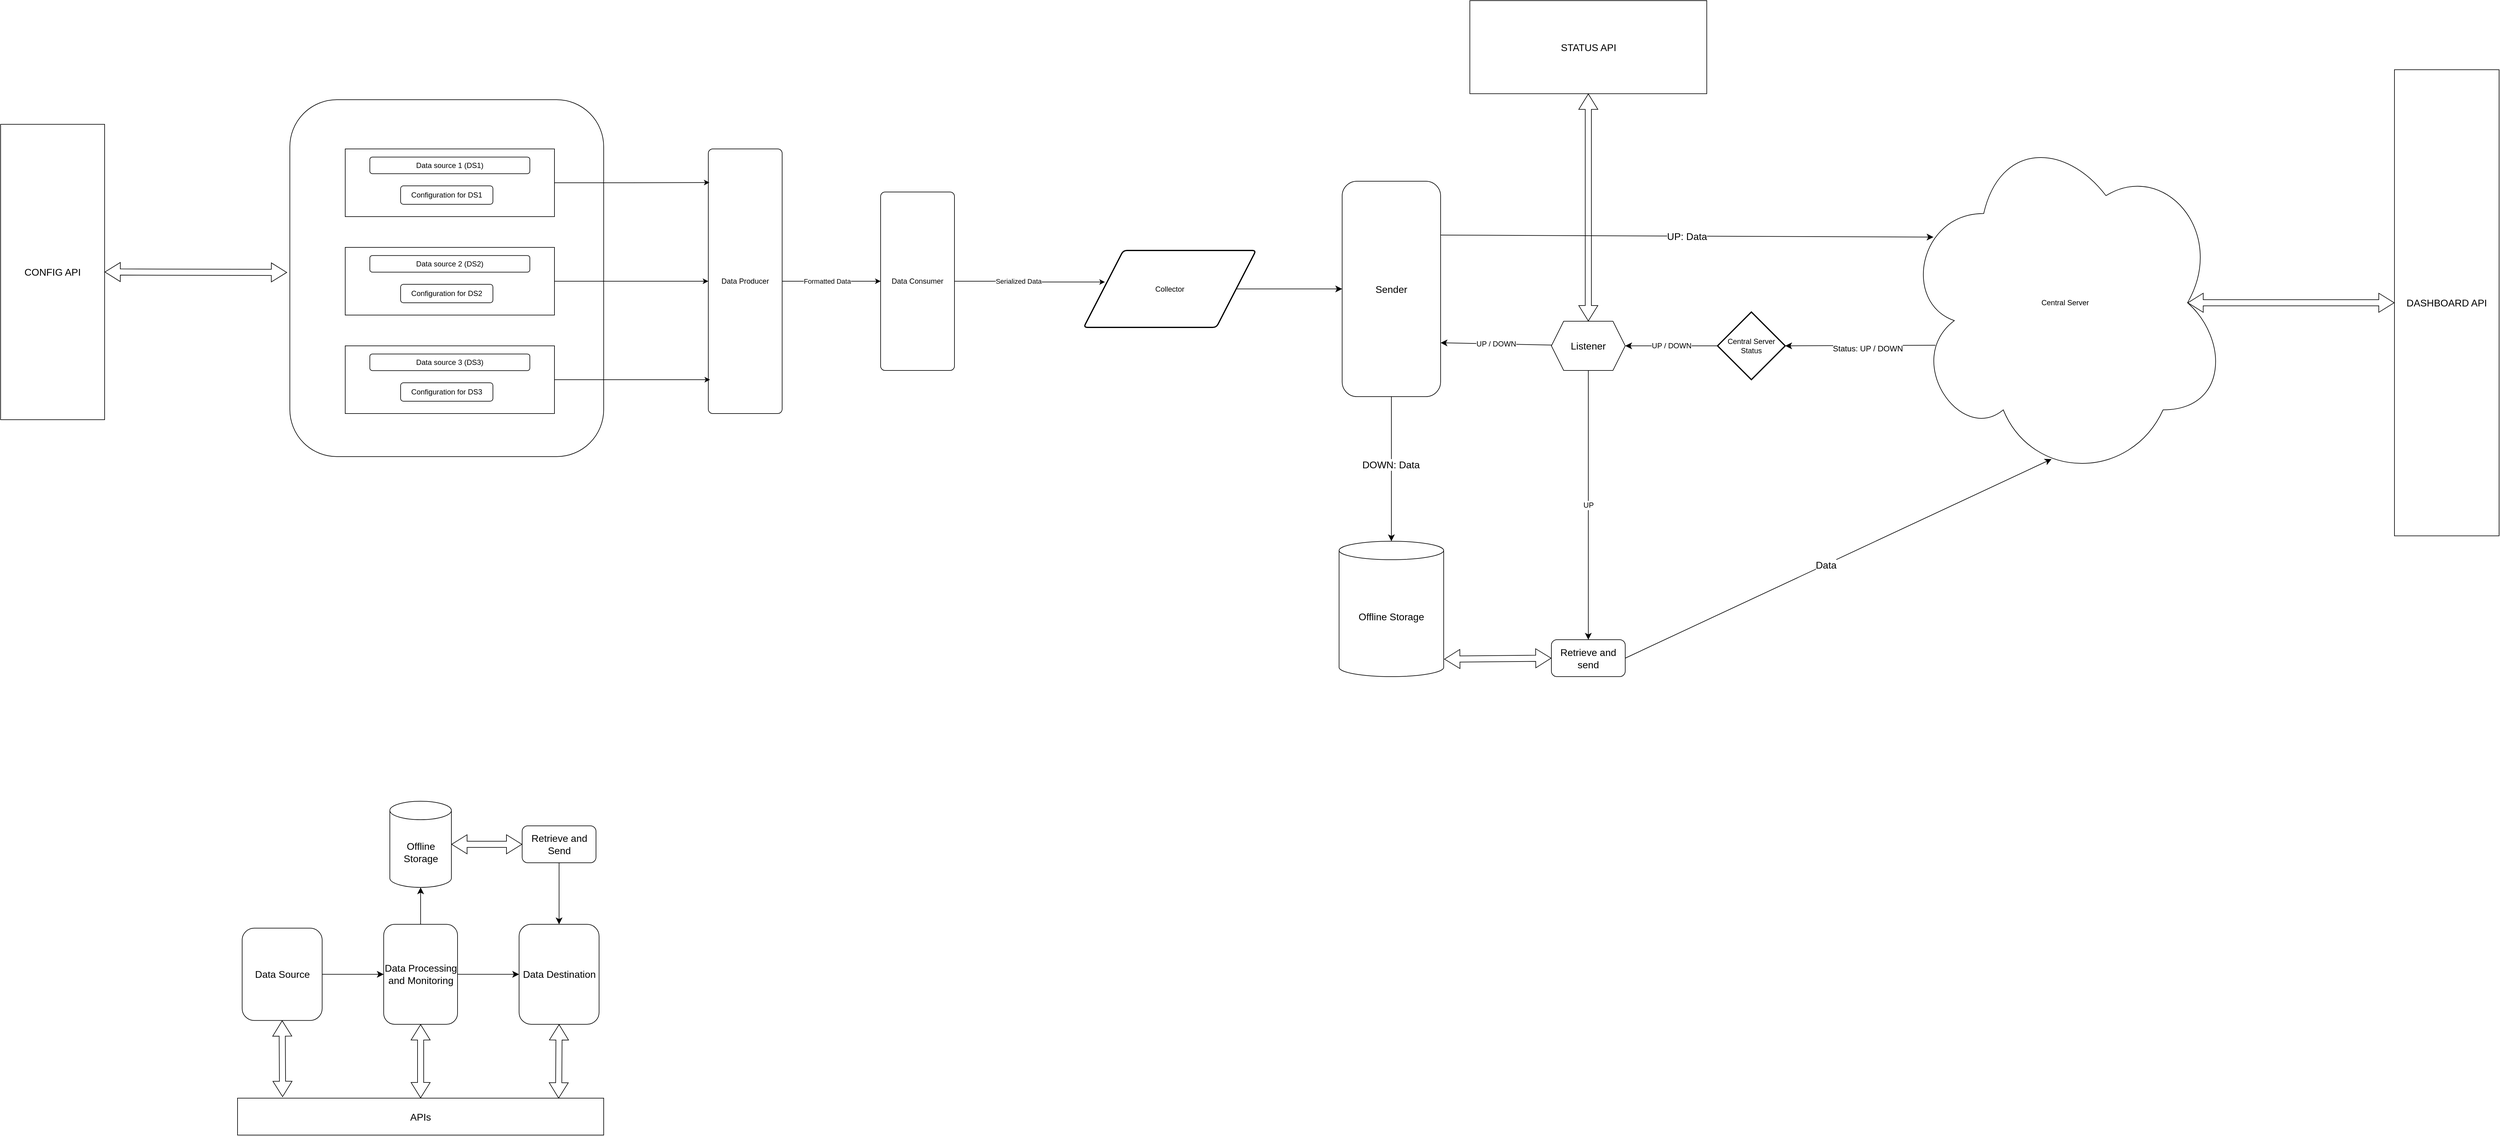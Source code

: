 <mxfile version="22.0.3" type="device">
  <diagram id="C5RBs43oDa-KdzZeNtuy" name="Page-1">
    <mxGraphModel dx="3876" dy="-398" grid="1" gridSize="10" guides="1" tooltips="1" connect="1" arrows="1" fold="1" page="1" pageScale="1" pageWidth="827" pageHeight="1169" math="0" shadow="0">
      <root>
        <mxCell id="WIyWlLk6GJQsqaUBKTNV-0" />
        <mxCell id="WIyWlLk6GJQsqaUBKTNV-1" parent="WIyWlLk6GJQsqaUBKTNV-0" />
        <mxCell id="QUHzi5nYHPNn-6x5vHx5-71" value="" style="rounded=1;whiteSpace=wrap;html=1;fontSize=16;" parent="WIyWlLk6GJQsqaUBKTNV-1" vertex="1">
          <mxGeometry x="-1470" y="1330" width="510" height="580" as="geometry" />
        </mxCell>
        <mxCell id="QUHzi5nYHPNn-6x5vHx5-0" value="" style="edgeStyle=orthogonalEdgeStyle;rounded=0;orthogonalLoop=1;jettySize=auto;html=1;" parent="WIyWlLk6GJQsqaUBKTNV-1" source="QUHzi5nYHPNn-6x5vHx5-2" target="QUHzi5nYHPNn-6x5vHx5-5" edge="1">
          <mxGeometry relative="1" as="geometry" />
        </mxCell>
        <mxCell id="QUHzi5nYHPNn-6x5vHx5-1" value="Formatted Data" style="edgeLabel;html=1;align=center;verticalAlign=middle;resizable=0;points=[];" parent="QUHzi5nYHPNn-6x5vHx5-0" vertex="1" connectable="0">
          <mxGeometry x="-0.267" y="1" relative="1" as="geometry">
            <mxPoint x="14" y="1" as="offset" />
          </mxGeometry>
        </mxCell>
        <mxCell id="QUHzi5nYHPNn-6x5vHx5-2" value="Data Producer" style="rounded=1;whiteSpace=wrap;html=1;arcSize=6;" parent="WIyWlLk6GJQsqaUBKTNV-1" vertex="1">
          <mxGeometry x="-790" y="1410" width="120" height="430" as="geometry" />
        </mxCell>
        <mxCell id="QUHzi5nYHPNn-6x5vHx5-3" value="" style="edgeStyle=orthogonalEdgeStyle;rounded=0;orthogonalLoop=1;jettySize=auto;html=1;entryX=0.123;entryY=0.41;entryDx=0;entryDy=0;entryPerimeter=0;" parent="WIyWlLk6GJQsqaUBKTNV-1" source="QUHzi5nYHPNn-6x5vHx5-5" target="QUHzi5nYHPNn-6x5vHx5-16" edge="1">
          <mxGeometry relative="1" as="geometry">
            <mxPoint x="-180" y="1625" as="targetPoint" />
          </mxGeometry>
        </mxCell>
        <mxCell id="QUHzi5nYHPNn-6x5vHx5-4" value="Serialized Data" style="edgeLabel;html=1;align=center;verticalAlign=middle;resizable=0;points=[];" parent="QUHzi5nYHPNn-6x5vHx5-3" vertex="1" connectable="0">
          <mxGeometry x="-0.158" relative="1" as="geometry">
            <mxPoint as="offset" />
          </mxGeometry>
        </mxCell>
        <mxCell id="QUHzi5nYHPNn-6x5vHx5-5" value="Data Consumer" style="whiteSpace=wrap;html=1;rounded=1;arcSize=6;" parent="WIyWlLk6GJQsqaUBKTNV-1" vertex="1">
          <mxGeometry x="-510" y="1480" width="120" height="290" as="geometry" />
        </mxCell>
        <mxCell id="QUHzi5nYHPNn-6x5vHx5-9" value="" style="group" parent="WIyWlLk6GJQsqaUBKTNV-1" vertex="1" connectable="0">
          <mxGeometry x="-1380" y="1410" width="340" height="110" as="geometry" />
        </mxCell>
        <mxCell id="QUHzi5nYHPNn-6x5vHx5-10" value="" style="rounded=0;whiteSpace=wrap;html=1;" parent="QUHzi5nYHPNn-6x5vHx5-9" vertex="1">
          <mxGeometry width="340" height="110.0" as="geometry" />
        </mxCell>
        <mxCell id="QUHzi5nYHPNn-6x5vHx5-11" value="Data source 1 (DS1)" style="rounded=1;whiteSpace=wrap;html=1;" parent="QUHzi5nYHPNn-6x5vHx5-9" vertex="1">
          <mxGeometry x="40" y="13.2" width="260" height="27.044" as="geometry" />
        </mxCell>
        <mxCell id="QUHzi5nYHPNn-6x5vHx5-12" value="Configuration for DS1" style="rounded=1;whiteSpace=wrap;html=1;" parent="QUHzi5nYHPNn-6x5vHx5-9" vertex="1">
          <mxGeometry x="90" y="60" width="150" height="30" as="geometry" />
        </mxCell>
        <mxCell id="QUHzi5nYHPNn-6x5vHx5-48" value="UP / DOWN" style="edgeStyle=none;curved=1;rounded=0;orthogonalLoop=1;jettySize=auto;html=1;entryX=1;entryY=0.5;entryDx=0;entryDy=0;fontSize=12;startSize=8;endSize=8;" parent="WIyWlLk6GJQsqaUBKTNV-1" source="QUHzi5nYHPNn-6x5vHx5-14" target="QUHzi5nYHPNn-6x5vHx5-37" edge="1">
          <mxGeometry relative="1" as="geometry" />
        </mxCell>
        <mxCell id="QUHzi5nYHPNn-6x5vHx5-14" value="Central Server Status" style="strokeWidth=2;html=1;shape=mxgraph.flowchart.decision;whiteSpace=wrap;" parent="WIyWlLk6GJQsqaUBKTNV-1" vertex="1">
          <mxGeometry x="850" y="1675" width="110" height="110" as="geometry" />
        </mxCell>
        <mxCell id="QUHzi5nYHPNn-6x5vHx5-16" value="Collector" style="shape=parallelogram;html=1;strokeWidth=2;perimeter=parallelogramPerimeter;whiteSpace=wrap;rounded=1;arcSize=12;size=0.23;" parent="WIyWlLk6GJQsqaUBKTNV-1" vertex="1">
          <mxGeometry x="-180" y="1575" width="280" height="125" as="geometry" />
        </mxCell>
        <mxCell id="QUHzi5nYHPNn-6x5vHx5-23" value="Central Server" style="ellipse;shape=cloud;whiteSpace=wrap;html=1;" parent="WIyWlLk6GJQsqaUBKTNV-1" vertex="1">
          <mxGeometry x="1150" y="1370" width="530" height="580" as="geometry" />
        </mxCell>
        <mxCell id="QUHzi5nYHPNn-6x5vHx5-26" style="edgeStyle=orthogonalEdgeStyle;rounded=0;orthogonalLoop=1;jettySize=auto;html=1;entryX=0;entryY=0.5;entryDx=0;entryDy=0;" parent="WIyWlLk6GJQsqaUBKTNV-1" source="QUHzi5nYHPNn-6x5vHx5-27" target="QUHzi5nYHPNn-6x5vHx5-2" edge="1">
          <mxGeometry relative="1" as="geometry" />
        </mxCell>
        <mxCell id="QUHzi5nYHPNn-6x5vHx5-27" value="" style="rounded=0;whiteSpace=wrap;html=1;" parent="WIyWlLk6GJQsqaUBKTNV-1" vertex="1">
          <mxGeometry x="-1380" y="1570" width="340" height="110.0" as="geometry" />
        </mxCell>
        <mxCell id="QUHzi5nYHPNn-6x5vHx5-28" value="" style="group" parent="WIyWlLk6GJQsqaUBKTNV-1" vertex="1" connectable="0">
          <mxGeometry x="-1380" y="1570" width="340" height="110" as="geometry" />
        </mxCell>
        <mxCell id="QUHzi5nYHPNn-6x5vHx5-29" value="Data source 2 (DS2)" style="rounded=1;whiteSpace=wrap;html=1;" parent="QUHzi5nYHPNn-6x5vHx5-28" vertex="1">
          <mxGeometry x="40.0" y="13.2" width="260" height="27.044" as="geometry" />
        </mxCell>
        <mxCell id="QUHzi5nYHPNn-6x5vHx5-30" value="Configuration for DS2" style="rounded=1;whiteSpace=wrap;html=1;" parent="QUHzi5nYHPNn-6x5vHx5-28" vertex="1">
          <mxGeometry x="90" y="60" width="150" height="30" as="geometry" />
        </mxCell>
        <mxCell id="QUHzi5nYHPNn-6x5vHx5-31" value="" style="rounded=0;whiteSpace=wrap;html=1;" parent="WIyWlLk6GJQsqaUBKTNV-1" vertex="1">
          <mxGeometry x="-1380" y="1730" width="340" height="110.0" as="geometry" />
        </mxCell>
        <mxCell id="QUHzi5nYHPNn-6x5vHx5-32" value="" style="group" parent="WIyWlLk6GJQsqaUBKTNV-1" vertex="1" connectable="0">
          <mxGeometry x="-1380" y="1730" width="340" height="110" as="geometry" />
        </mxCell>
        <mxCell id="QUHzi5nYHPNn-6x5vHx5-33" value="Data source 3 (DS3)" style="rounded=1;whiteSpace=wrap;html=1;" parent="QUHzi5nYHPNn-6x5vHx5-32" vertex="1">
          <mxGeometry x="40.0" y="13.2" width="260" height="27.044" as="geometry" />
        </mxCell>
        <mxCell id="QUHzi5nYHPNn-6x5vHx5-34" value="Configuration for DS3" style="rounded=1;whiteSpace=wrap;html=1;" parent="QUHzi5nYHPNn-6x5vHx5-32" vertex="1">
          <mxGeometry x="90" y="60" width="150" height="30" as="geometry" />
        </mxCell>
        <mxCell id="QUHzi5nYHPNn-6x5vHx5-35" style="edgeStyle=orthogonalEdgeStyle;rounded=0;orthogonalLoop=1;jettySize=auto;html=1;entryX=0.016;entryY=0.127;entryDx=0;entryDy=0;entryPerimeter=0;" parent="WIyWlLk6GJQsqaUBKTNV-1" source="QUHzi5nYHPNn-6x5vHx5-10" target="QUHzi5nYHPNn-6x5vHx5-2" edge="1">
          <mxGeometry relative="1" as="geometry" />
        </mxCell>
        <mxCell id="QUHzi5nYHPNn-6x5vHx5-36" style="edgeStyle=orthogonalEdgeStyle;rounded=0;orthogonalLoop=1;jettySize=auto;html=1;entryX=0.024;entryY=0.872;entryDx=0;entryDy=0;entryPerimeter=0;" parent="WIyWlLk6GJQsqaUBKTNV-1" source="QUHzi5nYHPNn-6x5vHx5-31" target="QUHzi5nYHPNn-6x5vHx5-2" edge="1">
          <mxGeometry relative="1" as="geometry" />
        </mxCell>
        <mxCell id="QUHzi5nYHPNn-6x5vHx5-64" value="UP / DOWN" style="edgeStyle=none;curved=1;rounded=0;orthogonalLoop=1;jettySize=auto;html=1;entryX=1;entryY=0.75;entryDx=0;entryDy=0;fontSize=12;startSize=8;endSize=8;" parent="WIyWlLk6GJQsqaUBKTNV-1" source="QUHzi5nYHPNn-6x5vHx5-37" target="QUHzi5nYHPNn-6x5vHx5-62" edge="1">
          <mxGeometry relative="1" as="geometry" />
        </mxCell>
        <mxCell id="QUHzi5nYHPNn-6x5vHx5-37" value="Listener" style="shape=hexagon;perimeter=hexagonPerimeter2;whiteSpace=wrap;html=1;fixedSize=1;fontSize=16;" parent="WIyWlLk6GJQsqaUBKTNV-1" vertex="1">
          <mxGeometry x="580" y="1690" width="120" height="80" as="geometry" />
        </mxCell>
        <mxCell id="QUHzi5nYHPNn-6x5vHx5-46" value="Offline Storage" style="shape=cylinder3;whiteSpace=wrap;html=1;boundedLbl=1;backgroundOutline=1;size=15;fontSize=16;" parent="WIyWlLk6GJQsqaUBKTNV-1" vertex="1">
          <mxGeometry x="235" y="2047.5" width="170" height="220" as="geometry" />
        </mxCell>
        <mxCell id="QUHzi5nYHPNn-6x5vHx5-50" style="edgeStyle=none;curved=1;rounded=0;orthogonalLoop=1;jettySize=auto;html=1;entryX=1;entryY=0.5;entryDx=0;entryDy=0;entryPerimeter=0;fontSize=12;startSize=8;endSize=8;exitX=0.102;exitY=0.619;exitDx=0;exitDy=0;exitPerimeter=0;" parent="WIyWlLk6GJQsqaUBKTNV-1" source="QUHzi5nYHPNn-6x5vHx5-23" target="QUHzi5nYHPNn-6x5vHx5-14" edge="1">
          <mxGeometry relative="1" as="geometry">
            <mxPoint x="1010" y="1410" as="sourcePoint" />
          </mxGeometry>
        </mxCell>
        <mxCell id="QUHzi5nYHPNn-6x5vHx5-51" value="&lt;font style=&quot;font-size: 13px;&quot;&gt;Status: UP / DOWN&lt;/font&gt;" style="edgeLabel;html=1;align=center;verticalAlign=middle;resizable=0;points=[];fontSize=16;" parent="QUHzi5nYHPNn-6x5vHx5-50" vertex="1" connectable="0">
          <mxGeometry x="-0.093" y="3" relative="1" as="geometry">
            <mxPoint as="offset" />
          </mxGeometry>
        </mxCell>
        <mxCell id="QUHzi5nYHPNn-6x5vHx5-58" value="UP" style="edgeStyle=none;curved=1;rounded=0;orthogonalLoop=1;jettySize=auto;html=1;entryX=0.5;entryY=0;entryDx=0;entryDy=0;fontSize=12;startSize=8;endSize=8;" parent="WIyWlLk6GJQsqaUBKTNV-1" source="QUHzi5nYHPNn-6x5vHx5-37" target="QUHzi5nYHPNn-6x5vHx5-55" edge="1">
          <mxGeometry relative="1" as="geometry">
            <mxPoint x="800" y="2040" as="sourcePoint" />
          </mxGeometry>
        </mxCell>
        <mxCell id="QUHzi5nYHPNn-6x5vHx5-55" value="Retrieve and send" style="rounded=1;whiteSpace=wrap;html=1;fontSize=16;" parent="WIyWlLk6GJQsqaUBKTNV-1" vertex="1">
          <mxGeometry x="580" y="2207.5" width="120" height="60" as="geometry" />
        </mxCell>
        <mxCell id="QUHzi5nYHPNn-6x5vHx5-57" value="" style="shape=flexArrow;endArrow=classic;startArrow=classic;html=1;rounded=0;fontSize=12;startSize=8;endSize=8;curved=1;exitX=1.005;exitY=0.871;exitDx=0;exitDy=0;exitPerimeter=0;entryX=0;entryY=0.5;entryDx=0;entryDy=0;" parent="WIyWlLk6GJQsqaUBKTNV-1" source="QUHzi5nYHPNn-6x5vHx5-46" target="QUHzi5nYHPNn-6x5vHx5-55" edge="1">
          <mxGeometry width="100" height="100" relative="1" as="geometry">
            <mxPoint x="755" y="2207.5" as="sourcePoint" />
            <mxPoint x="855" y="2107.5" as="targetPoint" />
          </mxGeometry>
        </mxCell>
        <mxCell id="QUHzi5nYHPNn-6x5vHx5-59" style="edgeStyle=none;curved=1;rounded=0;orthogonalLoop=1;jettySize=auto;html=1;entryX=0.458;entryY=0.938;entryDx=0;entryDy=0;entryPerimeter=0;fontSize=12;startSize=8;endSize=8;exitX=1;exitY=0.5;exitDx=0;exitDy=0;" parent="WIyWlLk6GJQsqaUBKTNV-1" source="QUHzi5nYHPNn-6x5vHx5-55" target="QUHzi5nYHPNn-6x5vHx5-23" edge="1">
          <mxGeometry relative="1" as="geometry">
            <mxPoint x="1521" y="1779.1" as="targetPoint" />
          </mxGeometry>
        </mxCell>
        <mxCell id="QUHzi5nYHPNn-6x5vHx5-66" value="Data" style="edgeLabel;html=1;align=center;verticalAlign=middle;resizable=0;points=[];fontSize=16;" parent="QUHzi5nYHPNn-6x5vHx5-59" vertex="1" connectable="0">
          <mxGeometry x="-0.057" y="-1" relative="1" as="geometry">
            <mxPoint x="-1" as="offset" />
          </mxGeometry>
        </mxCell>
        <mxCell id="QUHzi5nYHPNn-6x5vHx5-62" value="Sender" style="rounded=1;whiteSpace=wrap;html=1;fontSize=16;" parent="WIyWlLk6GJQsqaUBKTNV-1" vertex="1">
          <mxGeometry x="240" y="1462.5" width="160" height="350" as="geometry" />
        </mxCell>
        <mxCell id="QUHzi5nYHPNn-6x5vHx5-63" style="edgeStyle=none;curved=1;rounded=0;orthogonalLoop=1;jettySize=auto;html=1;entryX=0;entryY=0.5;entryDx=0;entryDy=0;fontSize=12;startSize=8;endSize=8;" parent="WIyWlLk6GJQsqaUBKTNV-1" source="QUHzi5nYHPNn-6x5vHx5-16" target="QUHzi5nYHPNn-6x5vHx5-62" edge="1">
          <mxGeometry relative="1" as="geometry" />
        </mxCell>
        <mxCell id="QUHzi5nYHPNn-6x5vHx5-65" value="&lt;font style=&quot;font-size: 16px;&quot;&gt;UP: Data&lt;/font&gt;" style="endArrow=classic;html=1;rounded=0;fontSize=12;startSize=8;endSize=8;curved=1;exitX=1;exitY=0.25;exitDx=0;exitDy=0;entryX=0.096;entryY=0.316;entryDx=0;entryDy=0;entryPerimeter=0;" parent="WIyWlLk6GJQsqaUBKTNV-1" source="QUHzi5nYHPNn-6x5vHx5-62" target="QUHzi5nYHPNn-6x5vHx5-23" edge="1">
          <mxGeometry width="50" height="50" relative="1" as="geometry">
            <mxPoint x="1020" y="1650" as="sourcePoint" />
            <mxPoint x="890" y="1520" as="targetPoint" />
          </mxGeometry>
        </mxCell>
        <mxCell id="QUHzi5nYHPNn-6x5vHx5-67" style="edgeStyle=none;curved=1;rounded=0;orthogonalLoop=1;jettySize=auto;html=1;entryX=0.5;entryY=0;entryDx=0;entryDy=0;entryPerimeter=0;fontSize=12;startSize=8;endSize=8;" parent="WIyWlLk6GJQsqaUBKTNV-1" source="QUHzi5nYHPNn-6x5vHx5-62" target="QUHzi5nYHPNn-6x5vHx5-46" edge="1">
          <mxGeometry relative="1" as="geometry" />
        </mxCell>
        <mxCell id="QUHzi5nYHPNn-6x5vHx5-68" value="DOWN: Data" style="edgeLabel;html=1;align=center;verticalAlign=middle;resizable=0;points=[];fontSize=16;" parent="QUHzi5nYHPNn-6x5vHx5-67" vertex="1" connectable="0">
          <mxGeometry x="-0.068" y="-1" relative="1" as="geometry">
            <mxPoint y="1" as="offset" />
          </mxGeometry>
        </mxCell>
        <mxCell id="QUHzi5nYHPNn-6x5vHx5-73" value="CONFIG API" style="rounded=0;whiteSpace=wrap;html=1;fontSize=16;" parent="WIyWlLk6GJQsqaUBKTNV-1" vertex="1">
          <mxGeometry x="-1940" y="1370" width="169" height="480" as="geometry" />
        </mxCell>
        <mxCell id="QUHzi5nYHPNn-6x5vHx5-78" value="DASHBOARD API" style="rounded=0;whiteSpace=wrap;html=1;fontSize=16;" parent="WIyWlLk6GJQsqaUBKTNV-1" vertex="1">
          <mxGeometry x="1950" y="1281.25" width="170" height="757.5" as="geometry" />
        </mxCell>
        <mxCell id="QUHzi5nYHPNn-6x5vHx5-80" value="" style="shape=flexArrow;endArrow=classic;startArrow=classic;html=1;rounded=0;fontSize=12;startSize=8;endSize=8;curved=1;exitX=0.875;exitY=0.5;exitDx=0;exitDy=0;exitPerimeter=0;entryX=0;entryY=0.5;entryDx=0;entryDy=0;" parent="WIyWlLk6GJQsqaUBKTNV-1" source="QUHzi5nYHPNn-6x5vHx5-23" target="QUHzi5nYHPNn-6x5vHx5-78" edge="1">
          <mxGeometry width="100" height="100" relative="1" as="geometry">
            <mxPoint x="1800" y="1700" as="sourcePoint" />
            <mxPoint x="1900" y="1600" as="targetPoint" />
          </mxGeometry>
        </mxCell>
        <mxCell id="QUHzi5nYHPNn-6x5vHx5-82" value="" style="shape=flexArrow;endArrow=classic;startArrow=classic;html=1;rounded=0;fontSize=12;startSize=8;endSize=8;curved=1;entryX=-0.009;entryY=0.484;entryDx=0;entryDy=0;entryPerimeter=0;exitX=1;exitY=0.5;exitDx=0;exitDy=0;" parent="WIyWlLk6GJQsqaUBKTNV-1" source="QUHzi5nYHPNn-6x5vHx5-73" target="QUHzi5nYHPNn-6x5vHx5-71" edge="1">
          <mxGeometry width="100" height="100" relative="1" as="geometry">
            <mxPoint x="-1230" y="2170" as="sourcePoint" />
            <mxPoint x="-1130" y="2070" as="targetPoint" />
          </mxGeometry>
        </mxCell>
        <mxCell id="QUHzi5nYHPNn-6x5vHx5-83" value="STATUS API" style="rounded=1;whiteSpace=wrap;html=1;fontSize=16;arcSize=0;" parent="WIyWlLk6GJQsqaUBKTNV-1" vertex="1">
          <mxGeometry x="447.5" y="1169" width="385" height="151.25" as="geometry" />
        </mxCell>
        <mxCell id="QUHzi5nYHPNn-6x5vHx5-84" value="" style="shape=flexArrow;endArrow=classic;startArrow=classic;html=1;rounded=0;fontSize=12;startSize=8;endSize=8;curved=1;entryX=0.5;entryY=1;entryDx=0;entryDy=0;exitX=0.5;exitY=0;exitDx=0;exitDy=0;" parent="WIyWlLk6GJQsqaUBKTNV-1" source="QUHzi5nYHPNn-6x5vHx5-37" target="QUHzi5nYHPNn-6x5vHx5-83" edge="1">
          <mxGeometry width="100" height="100" relative="1" as="geometry">
            <mxPoint x="600" y="1570" as="sourcePoint" />
            <mxPoint x="700" y="1470" as="targetPoint" />
          </mxGeometry>
        </mxCell>
        <mxCell id="8gs1ZmpcP86NDwauE60m-3" style="edgeStyle=none;curved=1;rounded=0;orthogonalLoop=1;jettySize=auto;html=1;entryX=0;entryY=0.5;entryDx=0;entryDy=0;fontSize=12;startSize=8;endSize=8;" edge="1" parent="WIyWlLk6GJQsqaUBKTNV-1" source="8gs1ZmpcP86NDwauE60m-0" target="8gs1ZmpcP86NDwauE60m-1">
          <mxGeometry relative="1" as="geometry" />
        </mxCell>
        <mxCell id="8gs1ZmpcP86NDwauE60m-0" value="Data Source" style="rounded=1;whiteSpace=wrap;html=1;fontSize=16;" vertex="1" parent="WIyWlLk6GJQsqaUBKTNV-1">
          <mxGeometry x="-1547.5" y="2676.25" width="130" height="150" as="geometry" />
        </mxCell>
        <mxCell id="8gs1ZmpcP86NDwauE60m-4" style="edgeStyle=none;curved=1;rounded=0;orthogonalLoop=1;jettySize=auto;html=1;entryX=0;entryY=0.5;entryDx=0;entryDy=0;fontSize=12;startSize=8;endSize=8;" edge="1" parent="WIyWlLk6GJQsqaUBKTNV-1" source="8gs1ZmpcP86NDwauE60m-1" target="8gs1ZmpcP86NDwauE60m-2">
          <mxGeometry relative="1" as="geometry" />
        </mxCell>
        <mxCell id="8gs1ZmpcP86NDwauE60m-1" value="Data Processing&lt;br&gt;and Monitoring" style="rounded=1;whiteSpace=wrap;html=1;fontSize=16;" vertex="1" parent="WIyWlLk6GJQsqaUBKTNV-1">
          <mxGeometry x="-1317.5" y="2670" width="120" height="162.5" as="geometry" />
        </mxCell>
        <mxCell id="8gs1ZmpcP86NDwauE60m-2" value="Data Destination" style="rounded=1;whiteSpace=wrap;html=1;fontSize=16;" vertex="1" parent="WIyWlLk6GJQsqaUBKTNV-1">
          <mxGeometry x="-1097.5" y="2670" width="130" height="162.5" as="geometry" />
        </mxCell>
        <mxCell id="8gs1ZmpcP86NDwauE60m-5" value="APIs" style="rounded=0;whiteSpace=wrap;html=1;fontSize=16;" vertex="1" parent="WIyWlLk6GJQsqaUBKTNV-1">
          <mxGeometry x="-1555" y="2952.5" width="595" height="60" as="geometry" />
        </mxCell>
        <mxCell id="8gs1ZmpcP86NDwauE60m-7" value="" style="shape=flexArrow;endArrow=classic;startArrow=classic;html=1;rounded=0;fontSize=12;startSize=8;endSize=8;curved=1;entryX=0.5;entryY=1;entryDx=0;entryDy=0;exitX=0.123;exitY=-0.032;exitDx=0;exitDy=0;exitPerimeter=0;" edge="1" parent="WIyWlLk6GJQsqaUBKTNV-1" source="8gs1ZmpcP86NDwauE60m-5" target="8gs1ZmpcP86NDwauE60m-0">
          <mxGeometry width="100" height="100" relative="1" as="geometry">
            <mxPoint x="-1497.5" y="2952.5" as="sourcePoint" />
            <mxPoint x="-1397.5" y="2842.5" as="targetPoint" />
          </mxGeometry>
        </mxCell>
        <mxCell id="8gs1ZmpcP86NDwauE60m-8" value="" style="shape=flexArrow;endArrow=classic;startArrow=classic;html=1;rounded=0;fontSize=12;startSize=8;endSize=8;curved=1;entryX=0.5;entryY=1;entryDx=0;entryDy=0;exitX=0.5;exitY=0;exitDx=0;exitDy=0;" edge="1" parent="WIyWlLk6GJQsqaUBKTNV-1" source="8gs1ZmpcP86NDwauE60m-5" target="8gs1ZmpcP86NDwauE60m-1">
          <mxGeometry width="100" height="100" relative="1" as="geometry">
            <mxPoint x="-1257.5" y="2922.5" as="sourcePoint" />
            <mxPoint x="-1242.5" y="2872.5" as="targetPoint" />
          </mxGeometry>
        </mxCell>
        <mxCell id="8gs1ZmpcP86NDwauE60m-9" value="" style="shape=flexArrow;endArrow=classic;startArrow=classic;html=1;rounded=0;fontSize=12;startSize=8;endSize=8;curved=1;entryX=0.5;entryY=1;entryDx=0;entryDy=0;exitX=0.877;exitY=0.007;exitDx=0;exitDy=0;exitPerimeter=0;" edge="1" parent="WIyWlLk6GJQsqaUBKTNV-1" source="8gs1ZmpcP86NDwauE60m-5" target="8gs1ZmpcP86NDwauE60m-2">
          <mxGeometry width="100" height="100" relative="1" as="geometry">
            <mxPoint x="-1027.5" y="2952.5" as="sourcePoint" />
            <mxPoint x="-1025" y="2842.5" as="targetPoint" />
          </mxGeometry>
        </mxCell>
        <mxCell id="8gs1ZmpcP86NDwauE60m-11" value="Offline Storage" style="shape=cylinder3;whiteSpace=wrap;html=1;boundedLbl=1;backgroundOutline=1;size=15;fontSize=16;" vertex="1" parent="WIyWlLk6GJQsqaUBKTNV-1">
          <mxGeometry x="-1307.5" y="2470" width="100" height="140" as="geometry" />
        </mxCell>
        <mxCell id="8gs1ZmpcP86NDwauE60m-12" style="edgeStyle=none;curved=1;rounded=0;orthogonalLoop=1;jettySize=auto;html=1;entryX=0.5;entryY=1;entryDx=0;entryDy=0;entryPerimeter=0;fontSize=12;startSize=8;endSize=8;" edge="1" parent="WIyWlLk6GJQsqaUBKTNV-1" source="8gs1ZmpcP86NDwauE60m-1" target="8gs1ZmpcP86NDwauE60m-11">
          <mxGeometry relative="1" as="geometry" />
        </mxCell>
        <mxCell id="8gs1ZmpcP86NDwauE60m-15" style="edgeStyle=none;curved=1;rounded=0;orthogonalLoop=1;jettySize=auto;html=1;fontSize=12;startSize=8;endSize=8;" edge="1" parent="WIyWlLk6GJQsqaUBKTNV-1" source="8gs1ZmpcP86NDwauE60m-13" target="8gs1ZmpcP86NDwauE60m-2">
          <mxGeometry relative="1" as="geometry" />
        </mxCell>
        <mxCell id="8gs1ZmpcP86NDwauE60m-13" value="Retrieve and Send" style="rounded=1;whiteSpace=wrap;html=1;fontSize=16;" vertex="1" parent="WIyWlLk6GJQsqaUBKTNV-1">
          <mxGeometry x="-1092.5" y="2510" width="120" height="60" as="geometry" />
        </mxCell>
        <mxCell id="8gs1ZmpcP86NDwauE60m-14" value="" style="shape=flexArrow;endArrow=classic;startArrow=classic;html=1;rounded=0;fontSize=12;startSize=8;endSize=8;curved=1;exitX=1;exitY=0.5;exitDx=0;exitDy=0;exitPerimeter=0;entryX=0;entryY=0.5;entryDx=0;entryDy=0;" edge="1" parent="WIyWlLk6GJQsqaUBKTNV-1" source="8gs1ZmpcP86NDwauE60m-11" target="8gs1ZmpcP86NDwauE60m-13">
          <mxGeometry width="100" height="100" relative="1" as="geometry">
            <mxPoint x="-1187.5" y="2532.5" as="sourcePoint" />
            <mxPoint x="-1087.5" y="2432.5" as="targetPoint" />
          </mxGeometry>
        </mxCell>
      </root>
    </mxGraphModel>
  </diagram>
</mxfile>
